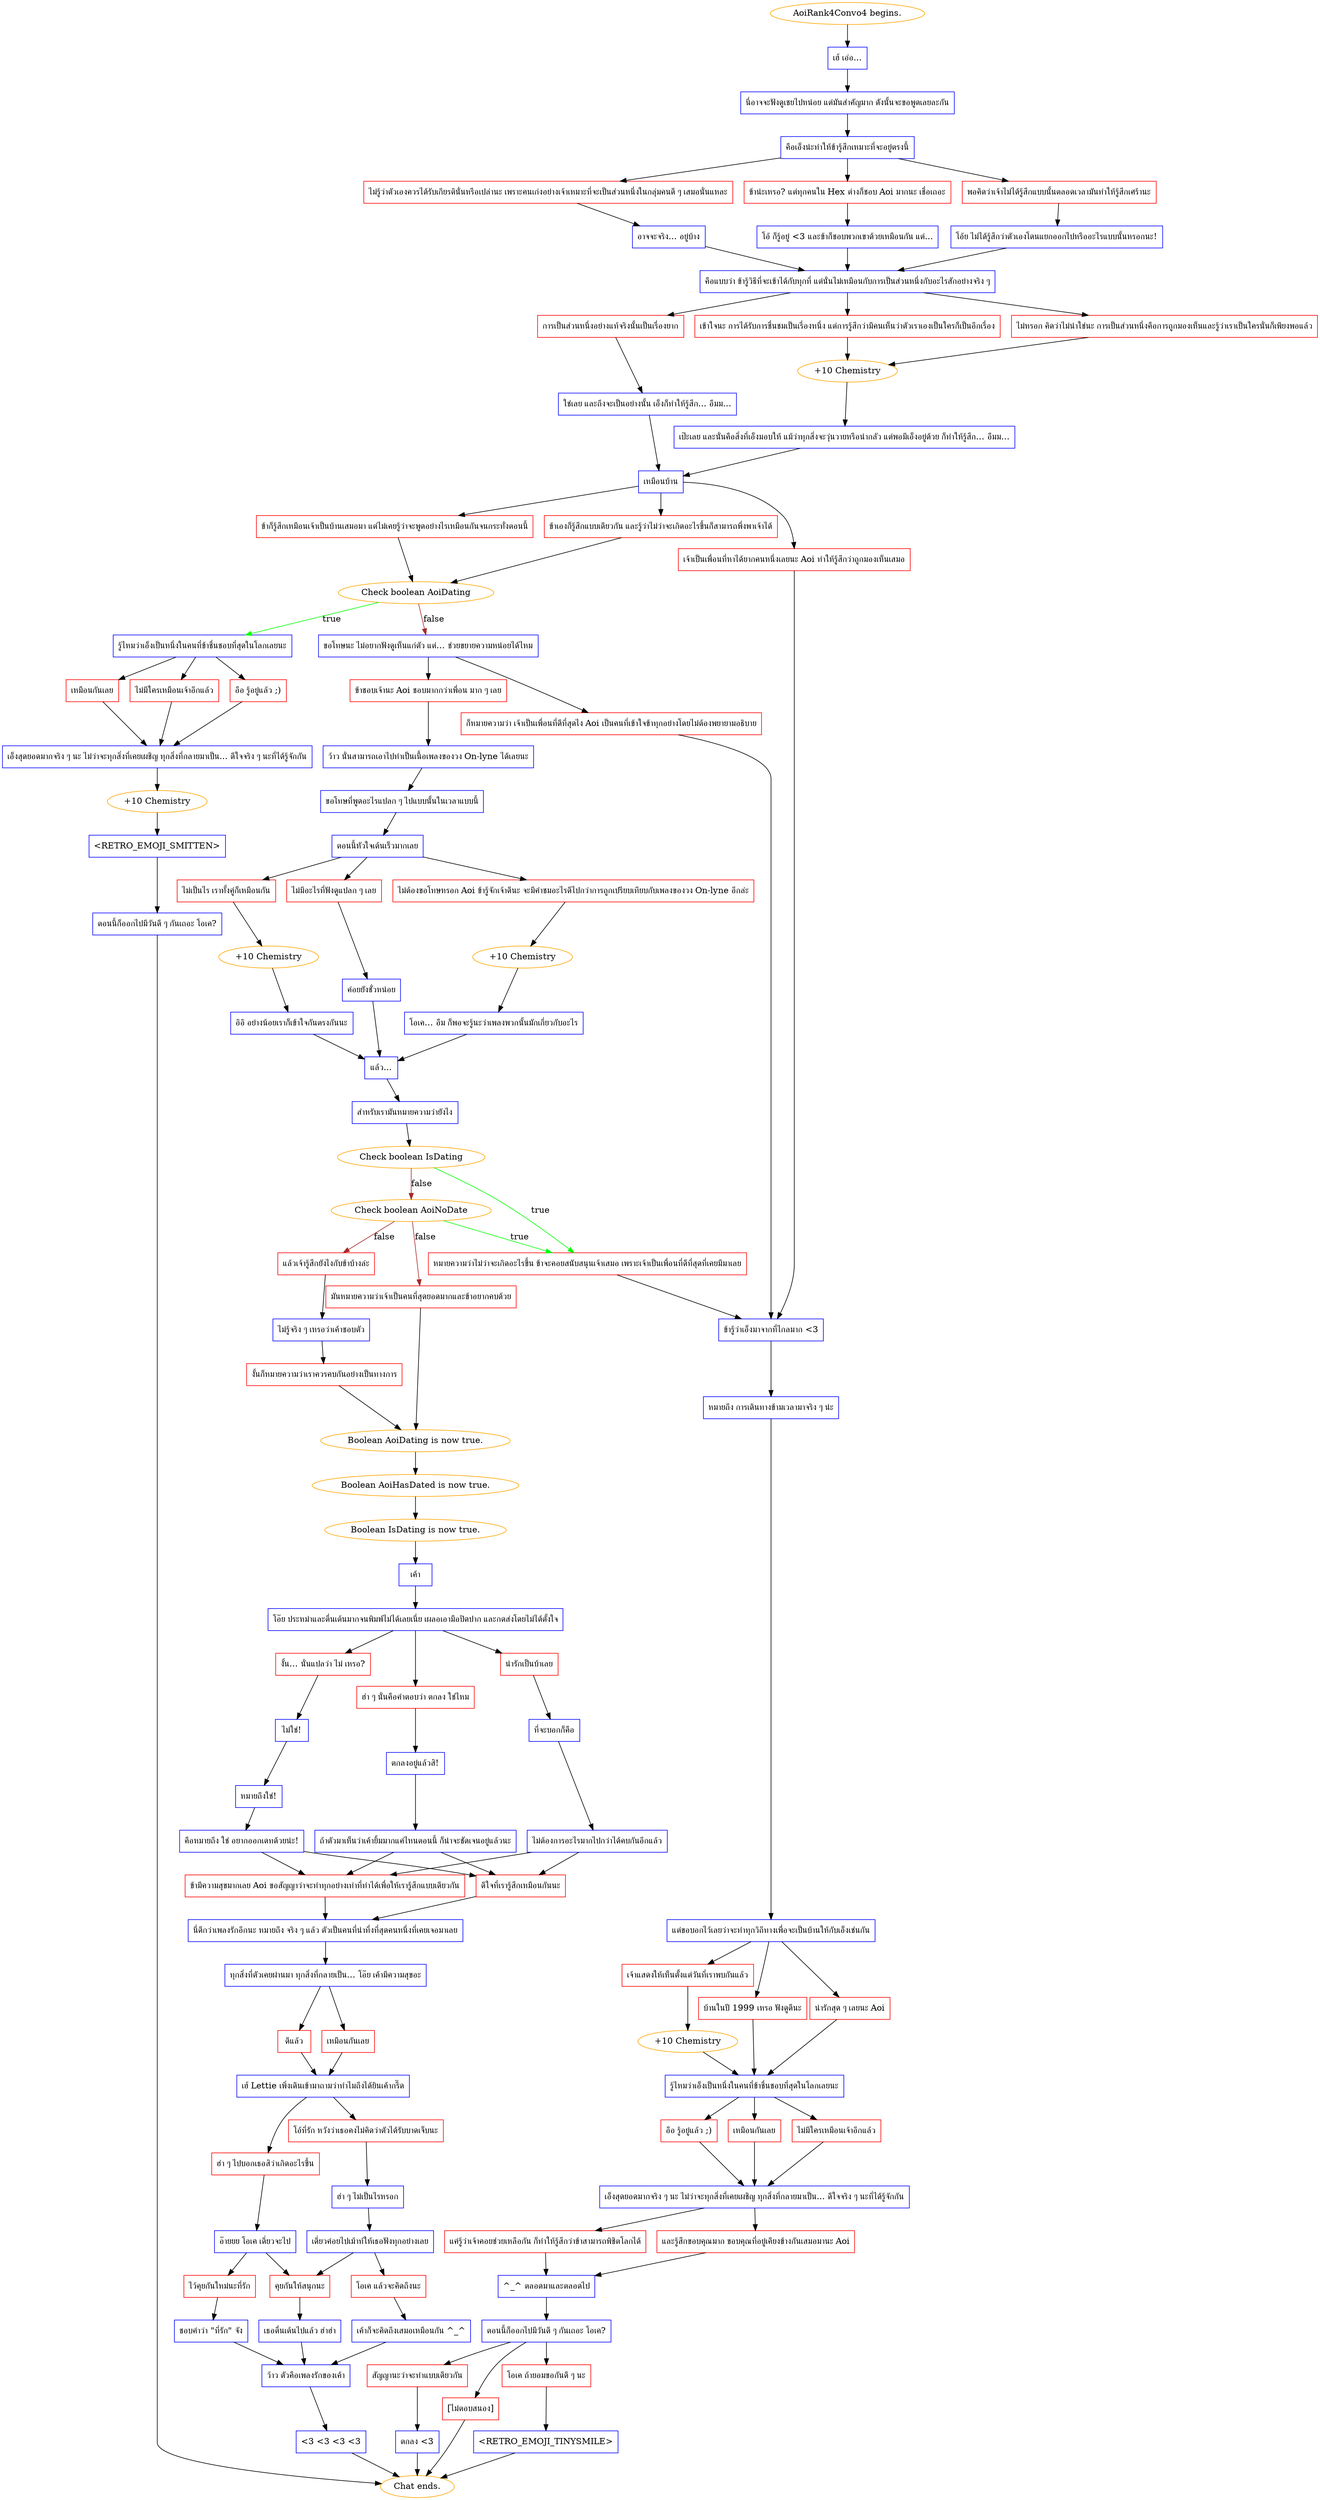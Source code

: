 digraph {
	"AoiRank4Convo4 begins." [color=orange];
		"AoiRank4Convo4 begins." -> j1274457748;
	j1274457748 [label="เฮ้ เอ่อ...",shape=box,color=blue];
		j1274457748 -> j4128247868;
	j4128247868 [label="นี่อาจจะฟังดูเชยไปหน่อย แต่มันสำคัญมาก ดังนั้นจะขอพูดเลยละกัน",shape=box,color=blue];
		j4128247868 -> j1155404273;
	j1155404273 [label="คือเอ็งน่ะทำให้ข้ารู้สึกเหมาะที่จะอยู่ตรงนี้",shape=box,color=blue];
		j1155404273 -> j101134627;
		j1155404273 -> j3578290950;
		j1155404273 -> j2047906358;
	j101134627 [label="ไม่รู้ว่าตัวเองควรได้รับเกียรตินั่นหรือเปล่านะ เพราะคนเก่งอย่างเจ้าเหมาะที่จะเป็นส่วนหนึ่งในกลุ่มคนดี ๆ เสมอนั่นแหละ",shape=box,color=red];
		j101134627 -> j673473804;
	j3578290950 [label="ข้าน่ะเหรอ? แต่ทุกคนใน Hex ต่างก็ชอบ Aoi มากนะ เชื่อเถอะ",shape=box,color=red];
		j3578290950 -> j1118675889;
	j2047906358 [label="พอคิดว่าเจ้าไม่ได้รู้สึกแบบนั้นตลอดเวลามันทำให้รู้สึกเศร้านะ",shape=box,color=red];
		j2047906358 -> j3355906999;
	j673473804 [label="อาจจะจริง... อยู่บ้าง",shape=box,color=blue];
		j673473804 -> j3005206503;
	j1118675889 [label="โอ้ ก็รู้อยู่ <3 และข้าก็ชอบพวกเขาด้วยเหมือนกัน แต่...",shape=box,color=blue];
		j1118675889 -> j3005206503;
	j3355906999 [label="โอ้ย ไม่ได้รู้สึกว่าตัวเองโดนแยกออกไปหรืออะไรแบบนั้นหรอกนะ!",shape=box,color=blue];
		j3355906999 -> j3005206503;
	j3005206503 [label="คือแบบว่า ข้ารู้วิธีที่จะเข้าได้กับทุกที่ แต่นั่นไม่เหมือนกับการเป็นส่วนหนึ่งกับอะไรสักอย่างจริง ๆ",shape=box,color=blue];
		j3005206503 -> j3779902642;
		j3005206503 -> j1321841248;
		j3005206503 -> j1452803743;
	j3779902642 [label="เข้าใจนะ การได้รับการชื่นชมเป็นเรื่องหนึ่ง แต่การรู้สึกว่ามีคนเห็นว่าตัวเราเองเป็นใครก็เป็นอีกเรื่อง",shape=box,color=red];
		j3779902642 -> j3422428020;
	j1321841248 [label="ไม่หรอก คิดว่าไม่น่าใช่นะ การเป็นส่วนหนึ่งคือการถูกมองเห็นและรู้ว่าเราเป็นใครนั่นก็เพียงพอแล้ว",shape=box,color=red];
		j1321841248 -> j3422428020;
	j1452803743 [label="การเป็นส่วนหนึ่งอย่างแท้จริงนั้นเป็นเรื่องยาก",shape=box,color=red];
		j1452803743 -> j2906080881;
	j3422428020 [label="+10 Chemistry",color=orange];
		j3422428020 -> j587119396;
	j2906080881 [label="ใช่เลย และถึงจะเป็นอย่างนั้น เอ็งก็ทำให้รู้สึก... อืมม...",shape=box,color=blue];
		j2906080881 -> j626979646;
	j587119396 [label="เป๊ะเลย และนั่นคือสิ่งที่เอ็งมอบให้ แม้ว่าทุกสิ่งจะวุ่นวายหรือน่ากลัว แต่พอมีเอ็งอยู่ด้วย ก็ทำให้รู้สึก… อืมม…",shape=box,color=blue];
		j587119396 -> j626979646;
	j626979646 [label="เหมือนบ้าน",shape=box,color=blue];
		j626979646 -> j2337386625;
		j626979646 -> j3352650242;
		j626979646 -> j1771921706;
	j2337386625 [label="ข้าก็รู้สึกเหมือนเจ้าเป็นบ้านเสมอมา แต่ไม่เคยรู้ว่าจะพูดอย่างไรเหมือนกันจนกระทั่งตอนนี้",shape=box,color=red];
		j2337386625 -> j3623430327;
	j3352650242 [label="ข้าเองก็รู้สึกแบบเดียวกัน และรู้ว่าไม่ว่าจะเกิดอะไรขึ้นก็สามารถพึ่งพาเจ้าได้",shape=box,color=red];
		j3352650242 -> j3623430327;
	j1771921706 [label="เจ้าเป็นเพื่อนที่หาได้ยากคนหนึ่งเลยนะ Aoi ทำให้รู้สึกว่าถูกมองเห็นเสมอ",shape=box,color=red];
		j1771921706 -> j2437169387;
	j3623430327 [label="Check boolean AoiDating",color=orange];
		j3623430327 -> j3330074230 [label=true,color=green];
		j3623430327 -> j2689755966 [label=false,color=brown];
	j2437169387 [label="ข้ารู้ว่าเอ็งมาจากที่ไกลมาก <3",shape=box,color=blue];
		j2437169387 -> j1478680172;
	j3330074230 [label="รู้ไหมว่าเอ็งเป็นหนึ่งในคนที่ข้าชื่นชอบที่สุดในโลกเลยนะ",shape=box,color=blue];
		j3330074230 -> j1601194363;
		j3330074230 -> j2262864346;
		j3330074230 -> j3213634210;
	j2689755966 [label="ขอโทษนะ ไม่อยากฟังดูเห็นแก่ตัว แต่… ช่วยขยายความหน่อยได้ไหม",shape=box,color=blue];
		j2689755966 -> j1970609755;
		j2689755966 -> j4025033873;
	j1478680172 [label="หมายถึง การเดินทางข้ามเวลามาจริง ๆ น่ะ",shape=box,color=blue];
		j1478680172 -> j4235278781;
	j1601194363 [label="เหมือนกันเลย",shape=box,color=red];
		j1601194363 -> j1066097432;
	j2262864346 [label="ไม่มีใครเหมือนเจ้าอีกแล้ว",shape=box,color=red];
		j2262864346 -> j1066097432;
	j3213634210 [label="อือ รู้อยู่แล้ว ;)",shape=box,color=red];
		j3213634210 -> j1066097432;
	j1970609755 [label="ข้าชอบเจ้านะ Aoi ชอบมากกว่าเพื่อน มาก ๆ เลย",shape=box,color=red];
		j1970609755 -> j2431051549;
	j4025033873 [label="ก็หมายความว่า เจ้าเป็นเพื่อนที่ดีที่สุดไง Aoi เป็นคนที่เข้าใจข้าทุกอย่างโดยไม่ต้องพยายามอธิบาย",shape=box,color=red];
		j4025033873 -> j2437169387;
	j4235278781 [label="แต่ขอบอกไว้เลยว่าจะทำทุกวิถีทางเพื่อจะเป็นบ้านให้กับเอ็งเช่นกัน",shape=box,color=blue];
		j4235278781 -> j2396331606;
		j4235278781 -> j1211952877;
		j4235278781 -> j3885863197;
	j1066097432 [label="เอ็งสุดยอดมากจริง ๆ นะ ไม่ว่าจะทุกสิ่งที่เคยเผชิญ ทุกสิ่งที่กลายมาเป็น... ดีใจจริง ๆ นะที่ได้รู้จักกัน",shape=box,color=blue];
		j1066097432 -> j2344303608;
	j2431051549 [label="ว้าว นั่นสามารถเอาไปทำเป็นเนื้อเพลงของวง On-lyne ได้เลยนะ",shape=box,color=blue];
		j2431051549 -> j3908370394;
	j2396331606 [label="เจ้าแสดงให้เห็นตั้งแต่วันที่เราพบกันแล้ว",shape=box,color=red];
		j2396331606 -> j3799803570;
	j1211952877 [label="บ้านในปี 1999 เหรอ ฟังดูดีนะ",shape=box,color=red];
		j1211952877 -> j3929517712;
	j3885863197 [label="น่ารักสุด ๆ เลยนะ Aoi",shape=box,color=red];
		j3885863197 -> j3929517712;
	j2344303608 [label="+10 Chemistry",color=orange];
		j2344303608 -> j1382055196;
	j3908370394 [label="ขอโทษที่พูดอะไรแปลก ๆ ไปแบบนั้นในเวลาแบบนี้",shape=box,color=blue];
		j3908370394 -> j1734836285;
	j3799803570 [label="+10 Chemistry",color=orange];
		j3799803570 -> j3929517712;
	j3929517712 [label="รู้ไหมว่าเอ็งเป็นหนึ่งในคนที่ข้าชื่นชอบที่สุดในโลกเลยนะ",shape=box,color=blue];
		j3929517712 -> j3802326845;
		j3929517712 -> j3894378078;
		j3929517712 -> j2564186775;
	j1382055196 [label="<RETRO_EMOJI_SMITTEN>",shape=box,color=blue];
		j1382055196 -> j1777193112;
	j1734836285 [label="ตอนนี้หัวใจเต้นเร็วมากเลย",shape=box,color=blue];
		j1734836285 -> j2351267089;
		j1734836285 -> j3537629855;
		j1734836285 -> j3964224579;
	j3802326845 [label="เหมือนกันเลย",shape=box,color=red];
		j3802326845 -> j4070002901;
	j3894378078 [label="ไม่มีใครเหมือนเจ้าอีกแล้ว",shape=box,color=red];
		j3894378078 -> j4070002901;
	j2564186775 [label="อือ รู้อยู่แล้ว ;)",shape=box,color=red];
		j2564186775 -> j4070002901;
	j1777193112 [label="ตอนนี้ก็ออกไปมีวันดี ๆ กันเถอะ โอเค?",shape=box,color=blue];
		j1777193112 -> "Chat ends.";
	j2351267089 [label="ไม่ต้องขอโทษหรอก Aoi ข้ารู้จักเจ้าดีนะ จะมีคำชมอะไรดีไปกว่าการถูกเปรียบเทียบกับเพลงของวง On-lyne อีกล่ะ",shape=box,color=red];
		j2351267089 -> j4150211017;
	j3537629855 [label="ไม่เป็นไร เราทั้งคู่ก็เหมือนกัน",shape=box,color=red];
		j3537629855 -> j974507874;
	j3964224579 [label="ไม่มีอะไรที่ฟังดูแปลก ๆ เลย",shape=box,color=red];
		j3964224579 -> j2064386366;
	j4070002901 [label="เอ็งสุดยอดมากจริง ๆ นะ ไม่ว่าจะทุกสิ่งที่เคยเผชิญ ทุกสิ่งที่กลายมาเป็น... ดีใจจริง ๆ นะที่ได้รู้จักกัน",shape=box,color=blue];
		j4070002901 -> j2579947322;
		j4070002901 -> j1890134260;
	"Chat ends." [color=orange];
	j4150211017 [label="+10 Chemistry",color=orange];
		j4150211017 -> j2928102288;
	j974507874 [label="+10 Chemistry",color=orange];
		j974507874 -> j3347022405;
	j2064386366 [label="ค่อยยังชั่วหน่อย",shape=box,color=blue];
		j2064386366 -> j2010852778;
	j2579947322 [label="แค่รู้ว่าเจ้าคอยช่วยเหลือกัน ก็ทำให้รู้สึกว่าข้าสามารถพิชิตโลกได้",shape=box,color=red];
		j2579947322 -> j3397258010;
	j1890134260 [label="และรู้สึกขอบคุณมาก ขอบคุณที่อยู่เคียงข้างกันเสมอมานะ Aoi",shape=box,color=red];
		j1890134260 -> j3397258010;
	j2928102288 [label="โอเค… อืม ก็พอจะรู้นะว่าเพลงพวกนั้นมักเกี่ยวกับอะไร",shape=box,color=blue];
		j2928102288 -> j2010852778;
	j3347022405 [label="อิอิ อย่างน้อยเราก็เข้าใจกันตรงกันนะ",shape=box,color=blue];
		j3347022405 -> j2010852778;
	j2010852778 [label="แล้ว...",shape=box,color=blue];
		j2010852778 -> j2873338532;
	j3397258010 [label="^_^ ตลอดมาและตลอดไป",shape=box,color=blue];
		j3397258010 -> j4132042397;
	j2873338532 [label="สำหรับเรามันหมายความว่ายังไง",shape=box,color=blue];
		j2873338532 -> j1568675080;
	j4132042397 [label="ตอนนี้ก็ออกไปมีวันดี ๆ กันเถอะ โอเค?",shape=box,color=blue];
		j4132042397 -> j1953844064;
		j4132042397 -> j2675847786;
		j4132042397 -> j186718899;
	j1568675080 [label="Check boolean IsDating",color=orange];
		j1568675080 -> j624387016 [label=true,color=green];
		j1568675080 -> j1069024573 [label=false,color=brown];
	j1953844064 [label="โอเค ถ้ายอมขอกันดี ๆ นะ",shape=box,color=red];
		j1953844064 -> j3029731251;
	j2675847786 [label="สัญญานะว่าจะทำแบบเดียวกัน",shape=box,color=red];
		j2675847786 -> j1314721954;
	j186718899 [label="[ไม่ตอบสนอง]",shape=box,color=red];
		j186718899 -> "Chat ends.";
	j624387016 [label="หมายความว่าไม่ว่าจะเกิดอะไรขึ้น ข้าจะคอยสนับสนุนเจ้าเสมอ เพราะเจ้าเป็นเพื่อนที่ดีที่สุดที่เคยมีมาเลย",shape=box,color=red];
		j624387016 -> j2437169387;
	j1069024573 [label="Check boolean AoiNoDate",color=orange];
		j1069024573 -> j624387016 [label=true,color=green];
		j1069024573 -> j4175820145 [label=false,color=brown];
		j1069024573 -> j2844266121 [label=false,color=brown];
	j3029731251 [label="<RETRO_EMOJI_TINYSMILE>",shape=box,color=blue];
		j3029731251 -> "Chat ends.";
	j1314721954 [label="ตกลง <3",shape=box,color=blue];
		j1314721954 -> "Chat ends.";
	j4175820145 [label="มันหมายความว่าเจ้าเป็นคนที่สุดยอดมากและข้าอยากคบด้วย",shape=box,color=red];
		j4175820145 -> j2366657441;
	j2844266121 [label="แล้วเจ้ารู้สึกยังไงกับข้าบ้างล่ะ",shape=box,color=red];
		j2844266121 -> j107045610;
	j2366657441 [label="Boolean AoiDating is now true.",color=orange];
		j2366657441 -> j1494224093;
	j107045610 [label="ไม่รู้จริง ๆ เหรอว่าเค้าชอบตัว",shape=box,color=blue];
		j107045610 -> j3101375766;
	j1494224093 [label="Boolean AoiHasDated is now true.",color=orange];
		j1494224093 -> j3435530050;
	j3101375766 [label="งั้นก็หมายความว่าเราควรคบกันอย่างเป็นทางการ",shape=box,color=red];
		j3101375766 -> j2366657441;
	j3435530050 [label="Boolean IsDating is now true.",color=orange];
		j3435530050 -> j2483692427;
	j2483692427 [label="เค้า",shape=box,color=blue];
		j2483692427 -> j4190045103;
	j4190045103 [label="โอ๊ย ประหม่าและตื่นเต้นมากจนพิมพ์ไม่ได้เลยเนี่ย เผลอเอามือปิดปาก และกดส่งโดยไม่ได้ตั้งใจ",shape=box,color=blue];
		j4190045103 -> j3852087190;
		j4190045103 -> j2446304078;
		j4190045103 -> j1142942976;
	j3852087190 [label="ฮ่า ๆ นั่นคือคำตอบว่า ตกลง ใช่ไหม",shape=box,color=red];
		j3852087190 -> j573114950;
	j2446304078 [label="น่ารักเป็นบ้าเลย",shape=box,color=red];
		j2446304078 -> j2373226198;
	j1142942976 [label="งั้น… นั่นแปลว่า ไม่ เหรอ?",shape=box,color=red];
		j1142942976 -> j2889571139;
	j573114950 [label="ตกลงอยู่แล้วสิ!",shape=box,color=blue];
		j573114950 -> j3135051912;
	j2373226198 [label="ที่จะบอกก็คือ",shape=box,color=blue];
		j2373226198 -> j1908464719;
	j2889571139 [label="ไม่ใช่!",shape=box,color=blue];
		j2889571139 -> j119507947;
	j3135051912 [label="ถ้าตัวมาเห็นว่าเค้ายิ้มมากแค่ไหนตอนนี้ ก็น่าจะชัดเจนอยู่แล้วนะ",shape=box,color=blue];
		j3135051912 -> j672128354;
		j3135051912 -> j2723884852;
	j1908464719 [label="ไม่ต้องการอะไรมากไปกว่าได้คบกันอีกแล้ว",shape=box,color=blue];
		j1908464719 -> j672128354;
		j1908464719 -> j2723884852;
	j119507947 [label="หมายถึงใช่!",shape=box,color=blue];
		j119507947 -> j1420278307;
	j672128354 [label="ดีใจที่เรารู้สึกเหมือนกันนะ",shape=box,color=red];
		j672128354 -> j3990667875;
	j2723884852 [label="ข้ามีความสุขมากเลย Aoi ขอสัญญาว่าจะทำทุกอย่างเท่าที่ทำได้เพื่อให้เรารู้สึกแบบเดียวกัน",shape=box,color=red];
		j2723884852 -> j3990667875;
	j1420278307 [label="คือหมายถึง ใช่ อยากออกเดทด้วยน่ะ!",shape=box,color=blue];
		j1420278307 -> j672128354;
		j1420278307 -> j2723884852;
	j3990667875 [label="นี่ดีกว่าเพลงรักอีกนะ หมายถึง จริง ๆ แล้ว ตัวเป็นคนที่น่าทึ่งที่สุดคนหนึ่งที่เคยเจอมาเลย",shape=box,color=blue];
		j3990667875 -> j97382056;
	j97382056 [label="ทุกสิ่งที่ตัวเคยผ่านมา ทุกสิ่งที่กลายเป็น… โอ๊ย เค้ามีความสุขอะ",shape=box,color=blue];
		j97382056 -> j916551302;
		j97382056 -> j3711823846;
	j916551302 [label="ดีแล้ว",shape=box,color=red];
		j916551302 -> j3664822590;
	j3711823846 [label="เหมือนกันเลย",shape=box,color=red];
		j3711823846 -> j3664822590;
	j3664822590 [label="เฮ้ Lettie เพิ่งเดินเข้ามาถามว่าทำไมถึงได้ยินเค้ากรี๊ด",shape=box,color=blue];
		j3664822590 -> j1957233309;
		j3664822590 -> j297048085;
	j1957233309 [label="โอ้ที่รัก หวังว่าเธอคงไม่คิดว่าตัวได้รับบาดเจ็บนะ",shape=box,color=red];
		j1957233309 -> j247913237;
	j297048085 [label="ฮ่า ๆ ไปบอกเธอสิว่าเกิดอะไรขึ้น",shape=box,color=red];
		j297048085 -> j524911513;
	j247913237 [label="ฮ่า ๆ ไม่เป็นไรหรอก",shape=box,color=blue];
		j247913237 -> j541392687;
	j524911513 [label="อ๊ายยย โอเค เดี๋ยวจะไป",shape=box,color=blue];
		j524911513 -> j737579354;
		j524911513 -> j3121693456;
	j541392687 [label="เดี๋ยวค่อยไปเม้าท์ให้เธอฟังทุกอย่างเลย",shape=box,color=blue];
		j541392687 -> j737579354;
		j541392687 -> j3331597967;
	j737579354 [label="คุยกันให้สนุกนะ",shape=box,color=red];
		j737579354 -> j3278888300;
	j3121693456 [label="ไว้คุยกันใหม่นะที่รัก",shape=box,color=red];
		j3121693456 -> j3721848016;
	j3331597967 [label="โอเค แล้วจะคิดถึงนะ",shape=box,color=red];
		j3331597967 -> j2863304292;
	j3278888300 [label="เธอตื่นเต้นไปแล้ว ฮ่าฮ่า",shape=box,color=blue];
		j3278888300 -> j2705026509;
	j3721848016 [label="ชอบคำว่า \"ที่รัก\" จัง",shape=box,color=blue];
		j3721848016 -> j2705026509;
	j2863304292 [label="เค้าก็จะคิดถึงเสมอเหมือนกัน ^_^",shape=box,color=blue];
		j2863304292 -> j2705026509;
	j2705026509 [label="ว้าว ตัวคือเพลงรักของเค้า",shape=box,color=blue];
		j2705026509 -> j2074037111;
	j2074037111 [label="<3 <3 <3 <3",shape=box,color=blue];
		j2074037111 -> "Chat ends.";
}